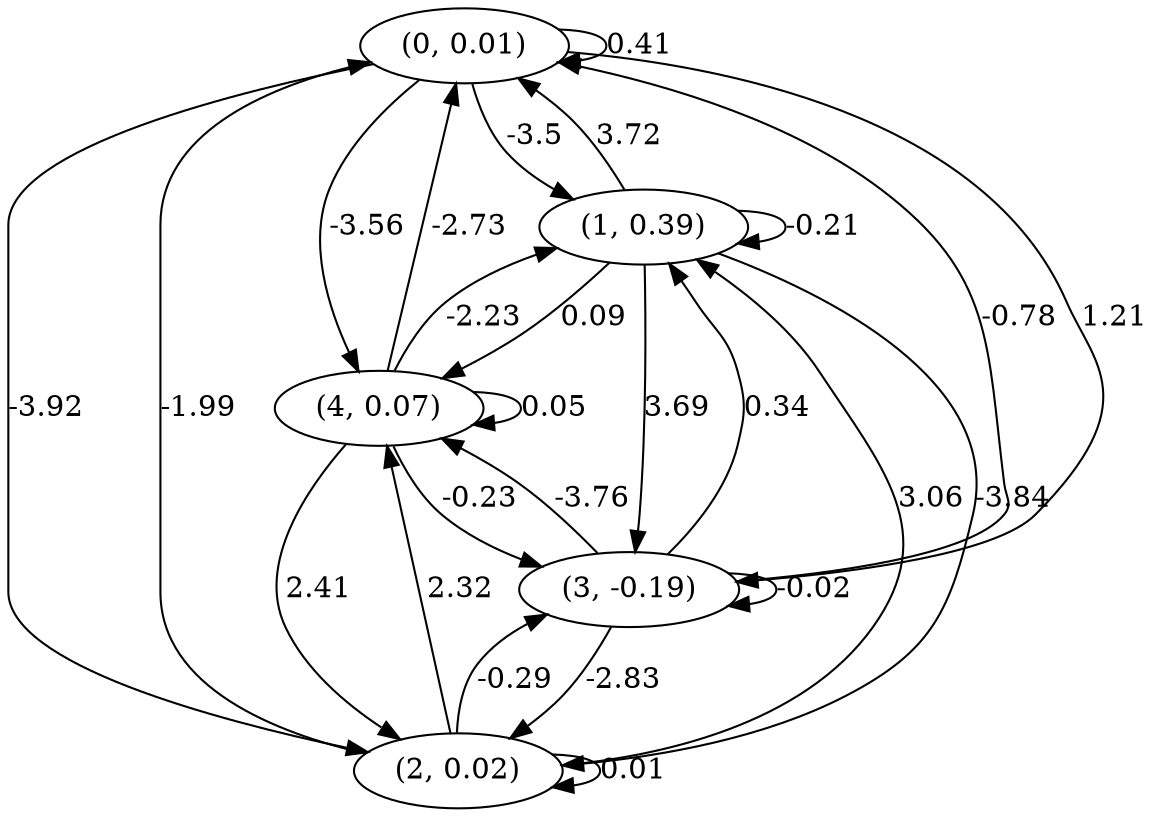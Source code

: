 digraph {
    0 [ label = "(0, 0.01)" ]
    1 [ label = "(1, 0.39)" ]
    2 [ label = "(2, 0.02)" ]
    3 [ label = "(3, -0.19)" ]
    4 [ label = "(4, 0.07)" ]
    0 -> 0 [ label = "0.41" ]
    1 -> 1 [ label = "-0.21" ]
    2 -> 2 [ label = "0.01" ]
    3 -> 3 [ label = "-0.02" ]
    4 -> 4 [ label = "0.05" ]
    1 -> 0 [ label = "3.72" ]
    2 -> 0 [ label = "-1.99" ]
    3 -> 0 [ label = "-0.78" ]
    4 -> 0 [ label = "-2.73" ]
    0 -> 1 [ label = "-3.5" ]
    2 -> 1 [ label = "3.06" ]
    3 -> 1 [ label = "0.34" ]
    4 -> 1 [ label = "-2.23" ]
    0 -> 2 [ label = "-3.92" ]
    1 -> 2 [ label = "-3.84" ]
    3 -> 2 [ label = "-2.83" ]
    4 -> 2 [ label = "2.41" ]
    0 -> 3 [ label = "1.21" ]
    1 -> 3 [ label = "3.69" ]
    2 -> 3 [ label = "-0.29" ]
    4 -> 3 [ label = "-0.23" ]
    0 -> 4 [ label = "-3.56" ]
    1 -> 4 [ label = "0.09" ]
    2 -> 4 [ label = "2.32" ]
    3 -> 4 [ label = "-3.76" ]
}

